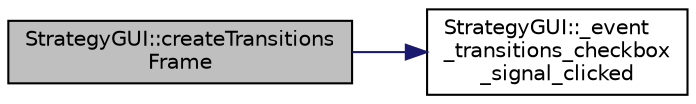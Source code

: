digraph "StrategyGUI::createTransitionsFrame"
{
 // INTERACTIVE_SVG=YES
  edge [fontname="Helvetica",fontsize="10",labelfontname="Helvetica",labelfontsize="10"];
  node [fontname="Helvetica",fontsize="10",shape=record];
  rankdir="LR";
  Node62 [label="StrategyGUI::createTransitions\lFrame",height=0.2,width=0.4,color="black", fillcolor="grey75", style="filled", fontcolor="black"];
  Node62 -> Node63 [color="midnightblue",fontsize="10",style="solid",fontname="Helvetica"];
  Node63 [label="StrategyGUI::_event\l_transitions_checkbox\l_signal_clicked",height=0.2,width=0.4,color="black", fillcolor="white", style="filled",URL="$class_strategy_g_u_i.html#a9ca1e9548a5cf277de63fe92ad92002b",tooltip="Switches Strategy&#39;s full_transition_enabled flag value. "];
}
